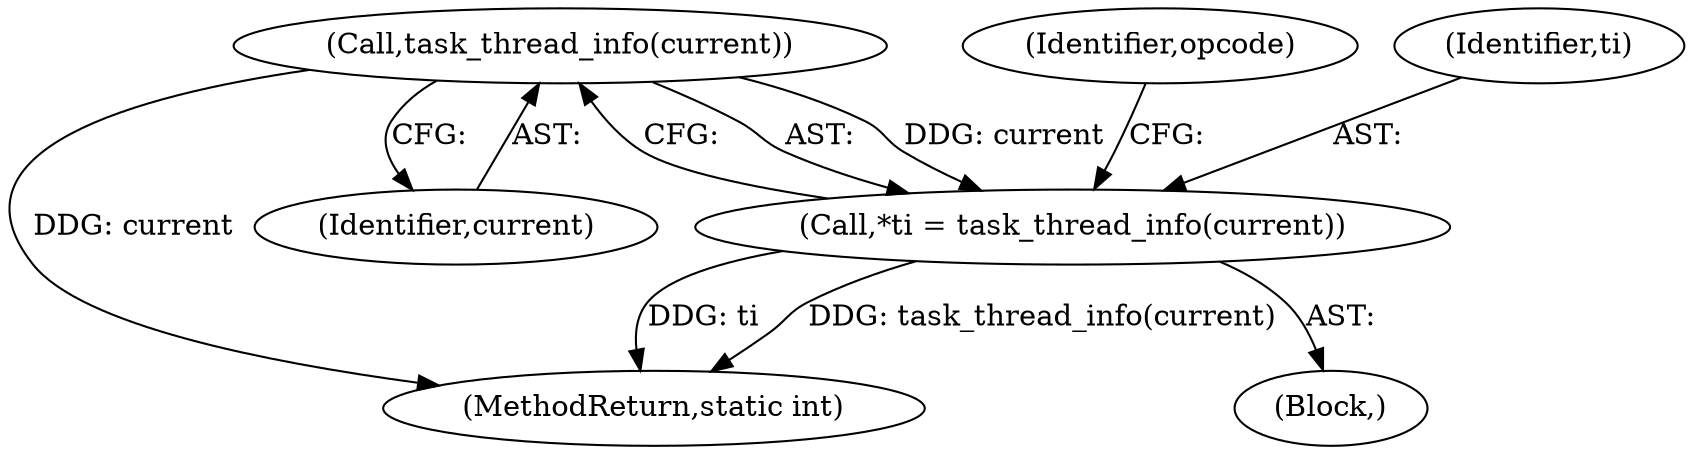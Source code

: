 digraph "0_linux_a8b0ca17b80e92faab46ee7179ba9e99ccb61233_9@API" {
"1000112" [label="(Call,task_thread_info(current))"];
"1000110" [label="(Call,*ti = task_thread_info(current))"];
"1000236" [label="(MethodReturn,static int)"];
"1000113" [label="(Identifier,current)"];
"1000108" [label="(Block,)"];
"1000110" [label="(Call,*ti = task_thread_info(current))"];
"1000112" [label="(Call,task_thread_info(current))"];
"1000118" [label="(Identifier,opcode)"];
"1000111" [label="(Identifier,ti)"];
"1000112" -> "1000110"  [label="AST: "];
"1000112" -> "1000113"  [label="CFG: "];
"1000113" -> "1000112"  [label="AST: "];
"1000110" -> "1000112"  [label="CFG: "];
"1000112" -> "1000236"  [label="DDG: current"];
"1000112" -> "1000110"  [label="DDG: current"];
"1000110" -> "1000108"  [label="AST: "];
"1000111" -> "1000110"  [label="AST: "];
"1000118" -> "1000110"  [label="CFG: "];
"1000110" -> "1000236"  [label="DDG: task_thread_info(current)"];
"1000110" -> "1000236"  [label="DDG: ti"];
}

